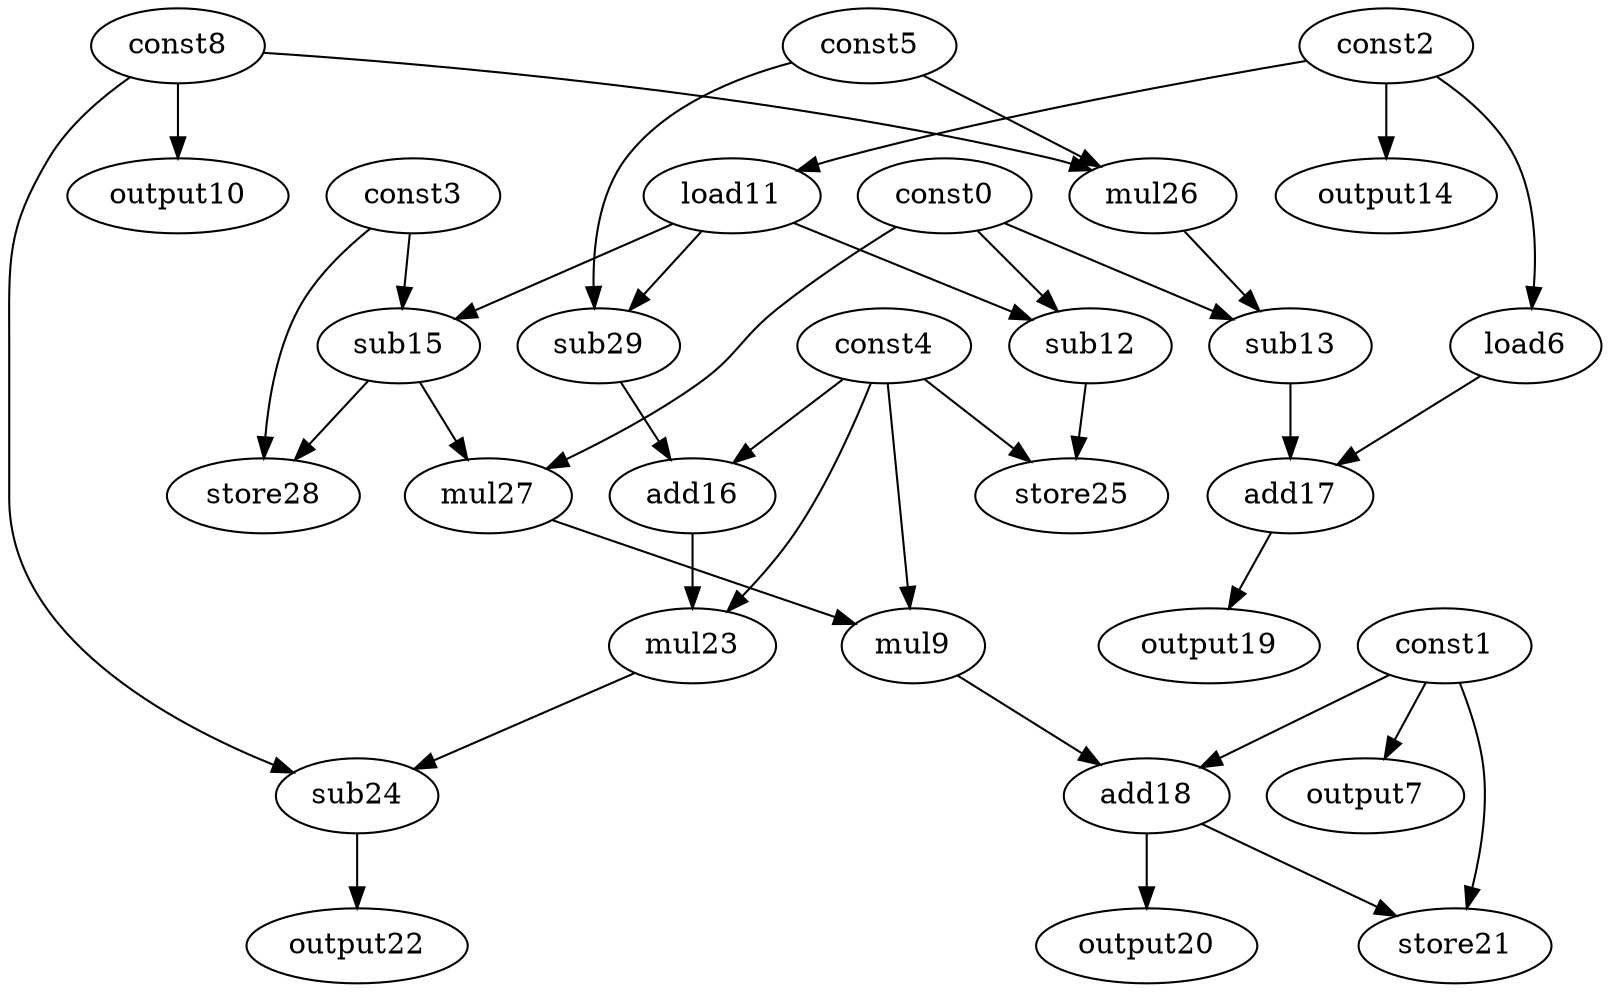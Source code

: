 digraph G { 
const0[opcode=const]; 
const1[opcode=const]; 
const2[opcode=const]; 
const3[opcode=const]; 
const4[opcode=const]; 
const5[opcode=const]; 
load6[opcode=load]; 
output7[opcode=output]; 
const8[opcode=const]; 
mul9[opcode=mul]; 
output10[opcode=output]; 
load11[opcode=load]; 
sub12[opcode=sub]; 
sub13[opcode=sub]; 
output14[opcode=output]; 
sub15[opcode=sub]; 
add16[opcode=add]; 
add17[opcode=add]; 
add18[opcode=add]; 
output19[opcode=output]; 
output20[opcode=output]; 
store21[opcode=store]; 
output22[opcode=output]; 
mul23[opcode=mul]; 
sub24[opcode=sub]; 
store25[opcode=store]; 
mul26[opcode=mul]; 
mul27[opcode=mul]; 
store28[opcode=store]; 
sub29[opcode=sub]; 
const2->load6[operand=0];
const1->output7[operand=0];
const8->output10[operand=0];
const2->load11[operand=0];
const2->output14[operand=0];
const8->mul26[operand=0];
const5->mul26[operand=1];
const0->sub12[operand=0];
load11->sub12[operand=1];
const0->sub13[operand=0];
mul26->sub13[operand=1];
const3->sub15[operand=0];
load11->sub15[operand=1];
load11->sub29[operand=0];
const5->sub29[operand=1];
const4->add16[operand=0];
sub29->add16[operand=1];
sub13->add17[operand=0];
load6->add17[operand=1];
sub12->store25[operand=0];
const4->store25[operand=1];
const0->mul27[operand=0];
sub15->mul27[operand=1];
const3->store28[operand=0];
sub15->store28[operand=1];
mul27->mul9[operand=0];
const4->mul9[operand=1];
add17->output19[operand=0];
add16->mul23[operand=0];
const4->mul23[operand=1];
const1->add18[operand=0];
mul9->add18[operand=1];
const8->sub24[operand=0];
mul23->sub24[operand=1];
add18->output20[operand=0];
const1->store21[operand=0];
add18->store21[operand=1];
sub24->output22[operand=0];
}

